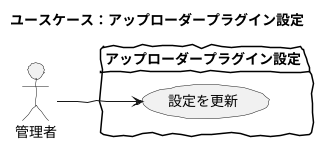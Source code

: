 @startuml

skinparam handwritten true
skinparam backgroundColor white

title ユースケース：アップローダープラグイン設定

actor 管理者

package アップローダープラグイン設定 {
	left to right direction
	管理者 -down-> (設定を更新)
}

@enduml
